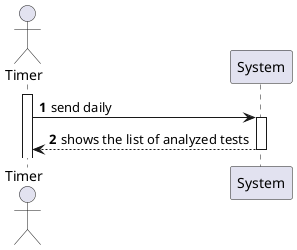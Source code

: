 @startuml

autonumber
actor "Timer" as A
activate A
A -> System ++: send daily
System --> A --: shows the list of analyzed tests

@enduml